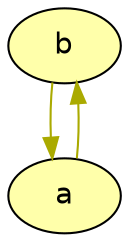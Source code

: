 digraph G {
  rankdir="TB"
  node [shape=oval style=filled fontname=Helvetica fontsize=14]
  node [fillcolor="#AAFFAA" fontcolor="#000000"] 
  node [fillcolor="#FFAAAA" fontcolor="#000000"] 
  node [fillcolor="#FFFFAA" fontcolor="#000000"] b a
  edge [dir=forward color="#AAAA00" style="solid"]
        "b" -> "a" 
        "a" -> "b" 

}